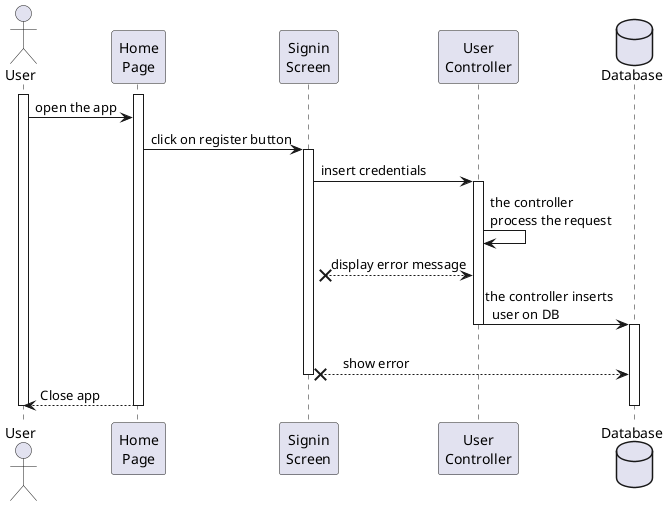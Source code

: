@startuml register

actor User
participant "Home\nPage" as HomePage
participant "Signin\nScreen" as SigninModal
participant "User\nController" as UserController
database Database

activate User
    activate HomePage
        User -> HomePage: open the app
        HomePage -> SigninModal: click on register button
    

    activate SigninModal
        SigninModal -> UserController: insert credentials
        activate UserController
        UserController -> UserController: the controller\nprocess the request
        SigninModal x-- UserController: display error message
        UserController -> Database: the controller inserts\n  user on DB
        deactivate UserController

        activate Database
        SigninModal x-- Database : \n     show error
    deactivate SigninModal
    
    User <-- HomePage: Close app
    deactivate HomePage
    deactivate Database
deactivate User

@enduml